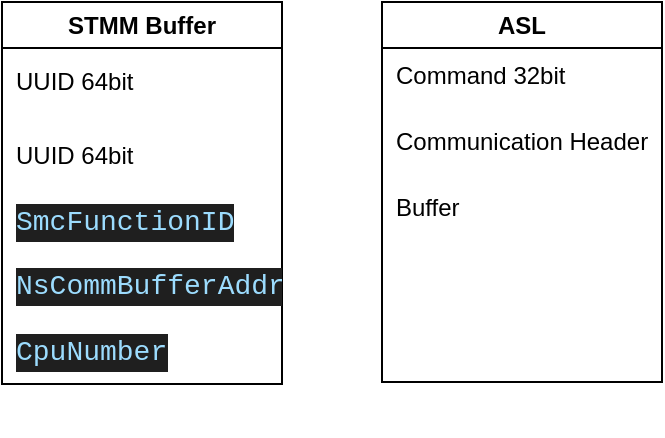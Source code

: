 <mxfile version="26.2.2">
  <diagram name="第 1 页" id="wzLH8s-yKuGUT5ma9mSx">
    <mxGraphModel dx="811" dy="430" grid="1" gridSize="10" guides="1" tooltips="1" connect="1" arrows="1" fold="1" page="1" pageScale="1" pageWidth="827" pageHeight="1169" math="0" shadow="0">
      <root>
        <mxCell id="0" />
        <mxCell id="1" parent="0" />
        <object label="STMM Buffer" SmcFunctionID="" NsCommBufferAddr="" CpuNumber="" placeholders="1" id="Dq2Uee_Ptx-nS0PahJMf-2">
          <mxCell style="swimlane;whiteSpace=wrap;html=1;" vertex="1" parent="1">
            <mxGeometry x="310" y="290" width="140" height="191" as="geometry" />
          </mxCell>
        </object>
        <mxCell id="Dq2Uee_Ptx-nS0PahJMf-7" value="" style="shape=table;startSize=0;container=1;collapsible=0;childLayout=tableLayout;fontSize=11;fillColor=none;strokeColor=none;" vertex="1" parent="Dq2Uee_Ptx-nS0PahJMf-2">
          <mxGeometry y="20" width="140" height="171" as="geometry" />
        </mxCell>
        <mxCell id="Dq2Uee_Ptx-nS0PahJMf-32" style="shape=tableRow;horizontal=0;startSize=0;swimlaneHead=0;swimlaneBody=0;strokeColor=inherit;top=0;left=0;bottom=0;right=0;collapsible=0;dropTarget=0;fillColor=none;points=[[0,0.5],[1,0.5]];portConstraint=eastwest;fontSize=16;" vertex="1" parent="Dq2Uee_Ptx-nS0PahJMf-7">
          <mxGeometry width="140" height="40" as="geometry" />
        </mxCell>
        <mxCell id="Dq2Uee_Ptx-nS0PahJMf-33" value="UUID 64bit" style="shape=partialRectangle;html=1;whiteSpace=wrap;connectable=0;strokeColor=inherit;overflow=hidden;fillColor=none;top=0;left=0;bottom=0;right=0;pointerEvents=1;fontSize=12;align=left;spacingLeft=5;" vertex="1" parent="Dq2Uee_Ptx-nS0PahJMf-32">
          <mxGeometry width="140" height="40" as="geometry">
            <mxRectangle width="140" height="40" as="alternateBounds" />
          </mxGeometry>
        </mxCell>
        <mxCell id="Dq2Uee_Ptx-nS0PahJMf-30" style="shape=tableRow;horizontal=0;startSize=0;swimlaneHead=0;swimlaneBody=0;strokeColor=inherit;top=0;left=0;bottom=0;right=0;collapsible=0;dropTarget=0;fillColor=none;points=[[0,0.5],[1,0.5]];portConstraint=eastwest;fontSize=16;" vertex="1" parent="Dq2Uee_Ptx-nS0PahJMf-7">
          <mxGeometry y="40" width="140" height="33" as="geometry" />
        </mxCell>
        <mxCell id="Dq2Uee_Ptx-nS0PahJMf-31" value="UUID 64bit" style="shape=partialRectangle;html=1;whiteSpace=wrap;connectable=0;strokeColor=inherit;overflow=hidden;fillColor=none;top=0;left=0;bottom=0;right=0;pointerEvents=1;fontSize=12;align=left;spacingLeft=5;" vertex="1" parent="Dq2Uee_Ptx-nS0PahJMf-30">
          <mxGeometry width="140" height="33" as="geometry">
            <mxRectangle width="140" height="33" as="alternateBounds" />
          </mxGeometry>
        </mxCell>
        <mxCell id="Dq2Uee_Ptx-nS0PahJMf-8" value="" style="shape=tableRow;horizontal=0;startSize=0;swimlaneHead=0;swimlaneBody=0;strokeColor=inherit;top=0;left=0;bottom=0;right=0;collapsible=0;dropTarget=0;fillColor=none;points=[[0,0.5],[1,0.5]];portConstraint=eastwest;fontSize=16;" vertex="1" parent="Dq2Uee_Ptx-nS0PahJMf-7">
          <mxGeometry y="73" width="140" height="33" as="geometry" />
        </mxCell>
        <mxCell id="Dq2Uee_Ptx-nS0PahJMf-9" value="&lt;div style=&quot;color: rgb(204, 204, 204); background-color: rgb(31, 31, 31); font-family: Consolas, &amp;quot;Courier New&amp;quot;, monospace; font-size: 14px; line-height: 19px; white-space: pre;&quot;&gt;&lt;span style=&quot;color: #9cdcfe;&quot;&gt;SmcFunctionID&lt;/span&gt;&lt;/div&gt;" style="shape=partialRectangle;html=1;whiteSpace=wrap;connectable=0;strokeColor=inherit;overflow=hidden;fillColor=none;top=0;left=0;bottom=0;right=0;pointerEvents=1;fontSize=12;align=left;spacingLeft=5;" vertex="1" parent="Dq2Uee_Ptx-nS0PahJMf-8">
          <mxGeometry width="140" height="33" as="geometry">
            <mxRectangle width="140" height="33" as="alternateBounds" />
          </mxGeometry>
        </mxCell>
        <mxCell id="Dq2Uee_Ptx-nS0PahJMf-10" value="" style="shape=tableRow;horizontal=0;startSize=0;swimlaneHead=0;swimlaneBody=0;strokeColor=inherit;top=0;left=0;bottom=0;right=0;collapsible=0;dropTarget=0;fillColor=none;points=[[0,0.5],[1,0.5]];portConstraint=eastwest;fontSize=16;" vertex="1" parent="Dq2Uee_Ptx-nS0PahJMf-7">
          <mxGeometry y="106" width="140" height="32" as="geometry" />
        </mxCell>
        <mxCell id="Dq2Uee_Ptx-nS0PahJMf-11" value="&lt;div style=&quot;color: rgb(204, 204, 204); background-color: rgb(31, 31, 31); font-family: Consolas, &amp;quot;Courier New&amp;quot;, monospace; font-size: 14px; line-height: 19px; white-space: pre;&quot;&gt;&lt;span style=&quot;color: #9cdcfe;&quot;&gt;NsCommBufferAddr&lt;/span&gt;&lt;/div&gt;" style="shape=partialRectangle;html=1;whiteSpace=wrap;connectable=0;strokeColor=inherit;overflow=hidden;fillColor=none;top=0;left=0;bottom=0;right=0;pointerEvents=1;fontSize=12;align=left;spacingLeft=5;" vertex="1" parent="Dq2Uee_Ptx-nS0PahJMf-10">
          <mxGeometry width="140" height="32" as="geometry">
            <mxRectangle width="140" height="32" as="alternateBounds" />
          </mxGeometry>
        </mxCell>
        <mxCell id="Dq2Uee_Ptx-nS0PahJMf-12" value="" style="shape=tableRow;horizontal=0;startSize=0;swimlaneHead=0;swimlaneBody=0;strokeColor=inherit;top=0;left=0;bottom=0;right=0;collapsible=0;dropTarget=0;fillColor=none;points=[[0,0.5],[1,0.5]];portConstraint=eastwest;fontSize=16;" vertex="1" parent="Dq2Uee_Ptx-nS0PahJMf-7">
          <mxGeometry y="138" width="140" height="33" as="geometry" />
        </mxCell>
        <mxCell id="Dq2Uee_Ptx-nS0PahJMf-13" value="&lt;div style=&quot;color: rgb(204, 204, 204); background-color: rgb(31, 31, 31); font-family: Consolas, &amp;quot;Courier New&amp;quot;, monospace; font-size: 14px; line-height: 19px; white-space: pre;&quot;&gt;&lt;span style=&quot;color: #9cdcfe;&quot;&gt;CpuNumber&lt;/span&gt;&lt;/div&gt;" style="shape=partialRectangle;html=1;whiteSpace=wrap;connectable=0;strokeColor=inherit;overflow=hidden;fillColor=none;top=0;left=0;bottom=0;right=0;pointerEvents=1;fontSize=12;align=left;spacingLeft=5;" vertex="1" parent="Dq2Uee_Ptx-nS0PahJMf-12">
          <mxGeometry width="140" height="33" as="geometry">
            <mxRectangle width="140" height="33" as="alternateBounds" />
          </mxGeometry>
        </mxCell>
        <object label="ASL" SmcFunctionID="" NsCommBufferAddr="" CpuNumber="" placeholders="1" id="Dq2Uee_Ptx-nS0PahJMf-34">
          <mxCell style="swimlane;whiteSpace=wrap;html=1;" vertex="1" parent="1">
            <mxGeometry x="500" y="290" width="140" height="190" as="geometry" />
          </mxCell>
        </object>
        <mxCell id="Dq2Uee_Ptx-nS0PahJMf-35" value="" style="shape=table;startSize=0;container=1;collapsible=0;childLayout=tableLayout;fontSize=11;fillColor=none;strokeColor=none;" vertex="1" parent="Dq2Uee_Ptx-nS0PahJMf-34">
          <mxGeometry y="20" width="140" height="197" as="geometry" />
        </mxCell>
        <mxCell id="Dq2Uee_Ptx-nS0PahJMf-36" style="shape=tableRow;horizontal=0;startSize=0;swimlaneHead=0;swimlaneBody=0;strokeColor=inherit;top=0;left=0;bottom=0;right=0;collapsible=0;dropTarget=0;fillColor=none;points=[[0,0.5],[1,0.5]];portConstraint=eastwest;fontSize=16;" vertex="1" parent="Dq2Uee_Ptx-nS0PahJMf-35">
          <mxGeometry width="140" height="33" as="geometry" />
        </mxCell>
        <mxCell id="Dq2Uee_Ptx-nS0PahJMf-37" value="Command 32bit" style="shape=partialRectangle;html=1;whiteSpace=wrap;connectable=0;strokeColor=inherit;overflow=hidden;fillColor=none;top=0;left=0;bottom=0;right=0;pointerEvents=1;fontSize=12;align=left;spacingLeft=5;" vertex="1" parent="Dq2Uee_Ptx-nS0PahJMf-36">
          <mxGeometry width="140" height="33" as="geometry">
            <mxRectangle width="140" height="33" as="alternateBounds" />
          </mxGeometry>
        </mxCell>
        <mxCell id="Dq2Uee_Ptx-nS0PahJMf-46" style="shape=tableRow;horizontal=0;startSize=0;swimlaneHead=0;swimlaneBody=0;strokeColor=inherit;top=0;left=0;bottom=0;right=0;collapsible=0;dropTarget=0;fillColor=none;points=[[0,0.5],[1,0.5]];portConstraint=eastwest;fontSize=16;" vertex="1" parent="Dq2Uee_Ptx-nS0PahJMf-35">
          <mxGeometry y="33" width="140" height="33" as="geometry" />
        </mxCell>
        <mxCell id="Dq2Uee_Ptx-nS0PahJMf-47" value="&lt;font style=&quot;color: light-dark(rgb(0, 0, 0), rgb(255, 0, 0));&quot;&gt;Communication Header&lt;/font&gt;" style="shape=partialRectangle;html=1;whiteSpace=wrap;connectable=0;strokeColor=inherit;overflow=hidden;fillColor=none;top=0;left=0;bottom=0;right=0;pointerEvents=1;fontSize=12;align=left;spacingLeft=5;" vertex="1" parent="Dq2Uee_Ptx-nS0PahJMf-46">
          <mxGeometry width="140" height="33" as="geometry">
            <mxRectangle width="140" height="33" as="alternateBounds" />
          </mxGeometry>
        </mxCell>
        <mxCell id="Dq2Uee_Ptx-nS0PahJMf-38" style="shape=tableRow;horizontal=0;startSize=0;swimlaneHead=0;swimlaneBody=0;strokeColor=inherit;top=0;left=0;bottom=0;right=0;collapsible=0;dropTarget=0;fillColor=none;points=[[0,0.5],[1,0.5]];portConstraint=eastwest;fontSize=16;" vertex="1" parent="Dq2Uee_Ptx-nS0PahJMf-35">
          <mxGeometry y="66" width="140" height="33" as="geometry" />
        </mxCell>
        <mxCell id="Dq2Uee_Ptx-nS0PahJMf-39" value="Buffer" style="shape=partialRectangle;html=1;whiteSpace=wrap;connectable=0;strokeColor=inherit;overflow=hidden;fillColor=none;top=0;left=0;bottom=0;right=0;pointerEvents=1;fontSize=12;align=left;spacingLeft=5;" vertex="1" parent="Dq2Uee_Ptx-nS0PahJMf-38">
          <mxGeometry width="140" height="33" as="geometry">
            <mxRectangle width="140" height="33" as="alternateBounds" />
          </mxGeometry>
        </mxCell>
        <mxCell id="Dq2Uee_Ptx-nS0PahJMf-40" value="" style="shape=tableRow;horizontal=0;startSize=0;swimlaneHead=0;swimlaneBody=0;strokeColor=inherit;top=0;left=0;bottom=0;right=0;collapsible=0;dropTarget=0;fillColor=none;points=[[0,0.5],[1,0.5]];portConstraint=eastwest;fontSize=16;" vertex="1" parent="Dq2Uee_Ptx-nS0PahJMf-35">
          <mxGeometry y="99" width="140" height="33" as="geometry" />
        </mxCell>
        <mxCell id="Dq2Uee_Ptx-nS0PahJMf-41" value="&lt;div style=&quot;color: rgb(204, 204, 204); background-color: rgb(31, 31, 31); font-family: Consolas, &amp;quot;Courier New&amp;quot;, monospace; font-size: 14px; line-height: 19px; white-space: pre;&quot;&gt;&lt;br&gt;&lt;/div&gt;" style="shape=partialRectangle;html=1;whiteSpace=wrap;connectable=0;strokeColor=inherit;overflow=hidden;fillColor=none;top=0;left=0;bottom=0;right=0;pointerEvents=1;fontSize=12;align=left;spacingLeft=5;" vertex="1" parent="Dq2Uee_Ptx-nS0PahJMf-40">
          <mxGeometry width="140" height="33" as="geometry">
            <mxRectangle width="140" height="33" as="alternateBounds" />
          </mxGeometry>
        </mxCell>
        <mxCell id="Dq2Uee_Ptx-nS0PahJMf-42" value="" style="shape=tableRow;horizontal=0;startSize=0;swimlaneHead=0;swimlaneBody=0;strokeColor=inherit;top=0;left=0;bottom=0;right=0;collapsible=0;dropTarget=0;fillColor=none;points=[[0,0.5],[1,0.5]];portConstraint=eastwest;fontSize=16;" vertex="1" parent="Dq2Uee_Ptx-nS0PahJMf-35">
          <mxGeometry y="132" width="140" height="32" as="geometry" />
        </mxCell>
        <mxCell id="Dq2Uee_Ptx-nS0PahJMf-43" value="&lt;div style=&quot;color: rgb(204, 204, 204); background-color: rgb(31, 31, 31); font-family: Consolas, &amp;quot;Courier New&amp;quot;, monospace; font-size: 14px; line-height: 19px; white-space: pre;&quot;&gt;&lt;br&gt;&lt;/div&gt;" style="shape=partialRectangle;html=1;whiteSpace=wrap;connectable=0;strokeColor=inherit;overflow=hidden;fillColor=none;top=0;left=0;bottom=0;right=0;pointerEvents=1;fontSize=12;align=left;spacingLeft=5;" vertex="1" parent="Dq2Uee_Ptx-nS0PahJMf-42">
          <mxGeometry width="140" height="32" as="geometry">
            <mxRectangle width="140" height="32" as="alternateBounds" />
          </mxGeometry>
        </mxCell>
        <mxCell id="Dq2Uee_Ptx-nS0PahJMf-44" value="" style="shape=tableRow;horizontal=0;startSize=0;swimlaneHead=0;swimlaneBody=0;strokeColor=inherit;top=0;left=0;bottom=0;right=0;collapsible=0;dropTarget=0;fillColor=none;points=[[0,0.5],[1,0.5]];portConstraint=eastwest;fontSize=16;" vertex="1" parent="Dq2Uee_Ptx-nS0PahJMf-35">
          <mxGeometry y="164" width="140" height="33" as="geometry" />
        </mxCell>
        <mxCell id="Dq2Uee_Ptx-nS0PahJMf-45" value="&lt;div style=&quot;color: rgb(204, 204, 204); background-color: rgb(31, 31, 31); font-family: Consolas, &amp;quot;Courier New&amp;quot;, monospace; font-size: 14px; line-height: 19px; white-space: pre;&quot;&gt;&lt;br&gt;&lt;/div&gt;" style="shape=partialRectangle;html=1;whiteSpace=wrap;connectable=0;strokeColor=inherit;overflow=hidden;fillColor=none;top=0;left=0;bottom=0;right=0;pointerEvents=1;fontSize=12;align=left;spacingLeft=5;" vertex="1" parent="Dq2Uee_Ptx-nS0PahJMf-44">
          <mxGeometry width="140" height="33" as="geometry">
            <mxRectangle width="140" height="33" as="alternateBounds" />
          </mxGeometry>
        </mxCell>
      </root>
    </mxGraphModel>
  </diagram>
</mxfile>
